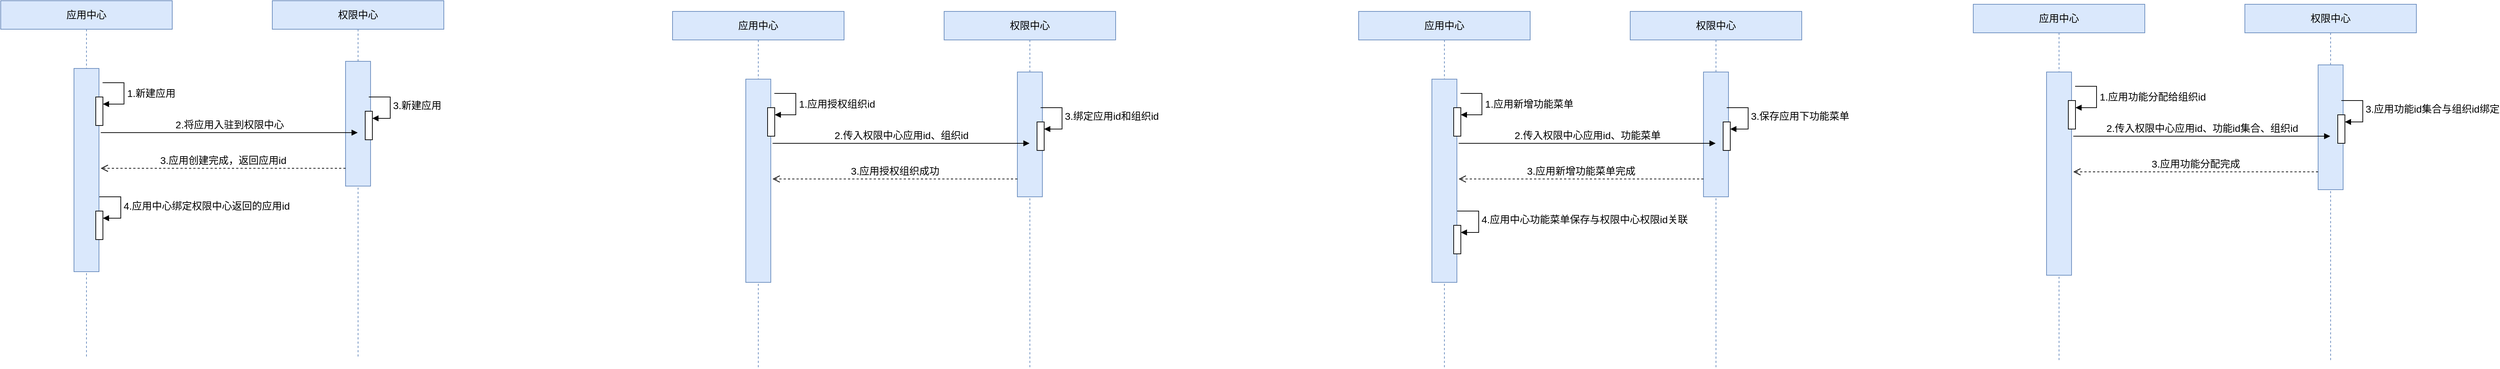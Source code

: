<mxfile version="21.1.1" type="github">
  <diagram name="第 1 页" id="cDu-nd81y8ZBENEwocHq">
    <mxGraphModel dx="1307" dy="838" grid="1" gridSize="10" guides="1" tooltips="1" connect="1" arrows="1" fold="1" page="1" pageScale="1" pageWidth="827" pageHeight="1169" math="0" shadow="0">
      <root>
        <mxCell id="0" />
        <mxCell id="1" parent="0" />
        <mxCell id="DfRIseQvaOyFvM4dR8Jv-5" value="应用中心" style="shape=umlLifeline;perimeter=lifelinePerimeter;whiteSpace=wrap;html=1;container=1;dropTarget=0;collapsible=0;recursiveResize=0;outlineConnect=0;portConstraint=eastwest;newEdgeStyle={&quot;edgeStyle&quot;:&quot;elbowEdgeStyle&quot;,&quot;elbow&quot;:&quot;vertical&quot;,&quot;curved&quot;:0,&quot;rounded&quot;:0};fillColor=#dae8fc;strokeColor=#6c8ebf;fontSize=14;" vertex="1" parent="1">
          <mxGeometry x="70" y="585" width="240" height="500" as="geometry" />
        </mxCell>
        <mxCell id="DfRIseQvaOyFvM4dR8Jv-6" value="" style="html=1;points=[];perimeter=orthogonalPerimeter;outlineConnect=0;targetShapes=umlLifeline;portConstraint=eastwest;newEdgeStyle={&quot;edgeStyle&quot;:&quot;elbowEdgeStyle&quot;,&quot;elbow&quot;:&quot;vertical&quot;,&quot;curved&quot;:0,&quot;rounded&quot;:0};fillColor=#dae8fc;strokeColor=#6c8ebf;fontSize=14;" vertex="1" parent="DfRIseQvaOyFvM4dR8Jv-5">
          <mxGeometry x="102.5" y="95" width="35" height="285" as="geometry" />
        </mxCell>
        <mxCell id="DfRIseQvaOyFvM4dR8Jv-19" value="" style="html=1;points=[];perimeter=orthogonalPerimeter;outlineConnect=0;targetShapes=umlLifeline;portConstraint=eastwest;newEdgeStyle={&quot;edgeStyle&quot;:&quot;elbowEdgeStyle&quot;,&quot;elbow&quot;:&quot;vertical&quot;,&quot;curved&quot;:0,&quot;rounded&quot;:0};fontSize=14;" vertex="1" parent="DfRIseQvaOyFvM4dR8Jv-5">
          <mxGeometry x="133" y="135" width="10" height="40" as="geometry" />
        </mxCell>
        <mxCell id="DfRIseQvaOyFvM4dR8Jv-20" value="1.新建应用" style="html=1;align=left;spacingLeft=2;endArrow=block;rounded=0;edgeStyle=orthogonalEdgeStyle;curved=0;rounded=0;fontSize=14;" edge="1" target="DfRIseQvaOyFvM4dR8Jv-19" parent="DfRIseQvaOyFvM4dR8Jv-5">
          <mxGeometry relative="1" as="geometry">
            <mxPoint x="142.5" y="115" as="sourcePoint" />
            <Array as="points">
              <mxPoint x="172.5" y="145" />
            </Array>
          </mxGeometry>
        </mxCell>
        <mxCell id="DfRIseQvaOyFvM4dR8Jv-21" value="" style="html=1;points=[];perimeter=orthogonalPerimeter;outlineConnect=0;targetShapes=umlLifeline;portConstraint=eastwest;newEdgeStyle={&quot;edgeStyle&quot;:&quot;elbowEdgeStyle&quot;,&quot;elbow&quot;:&quot;vertical&quot;,&quot;curved&quot;:0,&quot;rounded&quot;:0};fontSize=14;" vertex="1" parent="DfRIseQvaOyFvM4dR8Jv-5">
          <mxGeometry x="133" y="295" width="10" height="40" as="geometry" />
        </mxCell>
        <mxCell id="DfRIseQvaOyFvM4dR8Jv-22" value="4.应用中心绑定权限中心返回的应用id" style="html=1;align=left;spacingLeft=2;endArrow=block;rounded=0;edgeStyle=orthogonalEdgeStyle;curved=0;rounded=0;fontSize=14;" edge="1" target="DfRIseQvaOyFvM4dR8Jv-21" parent="DfRIseQvaOyFvM4dR8Jv-5">
          <mxGeometry x="0.012" relative="1" as="geometry">
            <mxPoint x="138" y="275" as="sourcePoint" />
            <Array as="points">
              <mxPoint x="168" y="305" />
            </Array>
            <mxPoint as="offset" />
          </mxGeometry>
        </mxCell>
        <mxCell id="DfRIseQvaOyFvM4dR8Jv-7" value="权限中心" style="shape=umlLifeline;perimeter=lifelinePerimeter;whiteSpace=wrap;html=1;container=1;dropTarget=0;collapsible=0;recursiveResize=0;outlineConnect=0;portConstraint=eastwest;newEdgeStyle={&quot;edgeStyle&quot;:&quot;elbowEdgeStyle&quot;,&quot;elbow&quot;:&quot;vertical&quot;,&quot;curved&quot;:0,&quot;rounded&quot;:0};fillColor=#dae8fc;strokeColor=#6c8ebf;fontSize=14;" vertex="1" parent="1">
          <mxGeometry x="450" y="585" width="240" height="500" as="geometry" />
        </mxCell>
        <mxCell id="DfRIseQvaOyFvM4dR8Jv-8" value="" style="html=1;points=[];perimeter=orthogonalPerimeter;outlineConnect=0;targetShapes=umlLifeline;portConstraint=eastwest;newEdgeStyle={&quot;edgeStyle&quot;:&quot;elbowEdgeStyle&quot;,&quot;elbow&quot;:&quot;vertical&quot;,&quot;curved&quot;:0,&quot;rounded&quot;:0};fillColor=#dae8fc;strokeColor=#6c8ebf;fontSize=14;" vertex="1" parent="DfRIseQvaOyFvM4dR8Jv-7">
          <mxGeometry x="102.5" y="85" width="35" height="175" as="geometry" />
        </mxCell>
        <mxCell id="DfRIseQvaOyFvM4dR8Jv-17" value="" style="html=1;points=[];perimeter=orthogonalPerimeter;outlineConnect=0;targetShapes=umlLifeline;portConstraint=eastwest;newEdgeStyle={&quot;edgeStyle&quot;:&quot;elbowEdgeStyle&quot;,&quot;elbow&quot;:&quot;vertical&quot;,&quot;curved&quot;:0,&quot;rounded&quot;:0};fontSize=14;" vertex="1" parent="DfRIseQvaOyFvM4dR8Jv-7">
          <mxGeometry x="130" y="155" width="10" height="40" as="geometry" />
        </mxCell>
        <mxCell id="DfRIseQvaOyFvM4dR8Jv-18" value="3.新建应用" style="html=1;align=left;spacingLeft=2;endArrow=block;rounded=0;edgeStyle=orthogonalEdgeStyle;curved=0;rounded=0;fontSize=14;" edge="1" target="DfRIseQvaOyFvM4dR8Jv-17" parent="DfRIseQvaOyFvM4dR8Jv-7">
          <mxGeometry x="-0.009" relative="1" as="geometry">
            <mxPoint x="135" y="135" as="sourcePoint" />
            <Array as="points">
              <mxPoint x="165" y="165" />
            </Array>
            <mxPoint as="offset" />
          </mxGeometry>
        </mxCell>
        <mxCell id="DfRIseQvaOyFvM4dR8Jv-12" value="2.将应用入驻到权限中心" style="html=1;verticalAlign=bottom;endArrow=block;edgeStyle=elbowEdgeStyle;elbow=vertical;curved=0;rounded=0;fontSize=14;" edge="1" parent="1" target="DfRIseQvaOyFvM4dR8Jv-7">
          <mxGeometry width="80" relative="1" as="geometry">
            <mxPoint x="210" y="770" as="sourcePoint" />
            <mxPoint x="290" y="770" as="targetPoint" />
          </mxGeometry>
        </mxCell>
        <mxCell id="DfRIseQvaOyFvM4dR8Jv-13" value="3.应用创建完成，返回应用id" style="html=1;verticalAlign=bottom;endArrow=open;dashed=1;endSize=8;edgeStyle=elbowEdgeStyle;elbow=vertical;curved=0;rounded=0;fontSize=14;" edge="1" parent="1" source="DfRIseQvaOyFvM4dR8Jv-8">
          <mxGeometry relative="1" as="geometry">
            <mxPoint x="290" y="820" as="sourcePoint" />
            <mxPoint x="210" y="820" as="targetPoint" />
          </mxGeometry>
        </mxCell>
        <mxCell id="DfRIseQvaOyFvM4dR8Jv-23" value="应用中心" style="shape=umlLifeline;perimeter=lifelinePerimeter;whiteSpace=wrap;html=1;container=1;dropTarget=0;collapsible=0;recursiveResize=0;outlineConnect=0;portConstraint=eastwest;newEdgeStyle={&quot;edgeStyle&quot;:&quot;elbowEdgeStyle&quot;,&quot;elbow&quot;:&quot;vertical&quot;,&quot;curved&quot;:0,&quot;rounded&quot;:0};fillColor=#dae8fc;strokeColor=#6c8ebf;fontSize=14;" vertex="1" parent="1">
          <mxGeometry x="1010" y="600" width="240" height="500" as="geometry" />
        </mxCell>
        <mxCell id="DfRIseQvaOyFvM4dR8Jv-24" value="" style="html=1;points=[];perimeter=orthogonalPerimeter;outlineConnect=0;targetShapes=umlLifeline;portConstraint=eastwest;newEdgeStyle={&quot;edgeStyle&quot;:&quot;elbowEdgeStyle&quot;,&quot;elbow&quot;:&quot;vertical&quot;,&quot;curved&quot;:0,&quot;rounded&quot;:0};fillColor=#dae8fc;strokeColor=#6c8ebf;fontSize=14;" vertex="1" parent="DfRIseQvaOyFvM4dR8Jv-23">
          <mxGeometry x="102.5" y="95" width="35" height="285" as="geometry" />
        </mxCell>
        <mxCell id="DfRIseQvaOyFvM4dR8Jv-25" value="" style="html=1;points=[];perimeter=orthogonalPerimeter;outlineConnect=0;targetShapes=umlLifeline;portConstraint=eastwest;newEdgeStyle={&quot;edgeStyle&quot;:&quot;elbowEdgeStyle&quot;,&quot;elbow&quot;:&quot;vertical&quot;,&quot;curved&quot;:0,&quot;rounded&quot;:0};fontSize=14;" vertex="1" parent="DfRIseQvaOyFvM4dR8Jv-23">
          <mxGeometry x="133" y="135" width="10" height="40" as="geometry" />
        </mxCell>
        <mxCell id="DfRIseQvaOyFvM4dR8Jv-26" value="1.应用授权组织id" style="html=1;align=left;spacingLeft=2;endArrow=block;rounded=0;edgeStyle=orthogonalEdgeStyle;curved=0;rounded=0;fontSize=14;" edge="1" parent="DfRIseQvaOyFvM4dR8Jv-23" target="DfRIseQvaOyFvM4dR8Jv-25">
          <mxGeometry x="-0.011" relative="1" as="geometry">
            <mxPoint x="142.5" y="115" as="sourcePoint" />
            <Array as="points">
              <mxPoint x="172.5" y="145" />
            </Array>
            <mxPoint as="offset" />
          </mxGeometry>
        </mxCell>
        <mxCell id="DfRIseQvaOyFvM4dR8Jv-29" value="权限中心" style="shape=umlLifeline;perimeter=lifelinePerimeter;whiteSpace=wrap;html=1;container=1;dropTarget=0;collapsible=0;recursiveResize=0;outlineConnect=0;portConstraint=eastwest;newEdgeStyle={&quot;edgeStyle&quot;:&quot;elbowEdgeStyle&quot;,&quot;elbow&quot;:&quot;vertical&quot;,&quot;curved&quot;:0,&quot;rounded&quot;:0};fillColor=#dae8fc;strokeColor=#6c8ebf;fontSize=14;" vertex="1" parent="1">
          <mxGeometry x="1390" y="600" width="240" height="500" as="geometry" />
        </mxCell>
        <mxCell id="DfRIseQvaOyFvM4dR8Jv-30" value="" style="html=1;points=[];perimeter=orthogonalPerimeter;outlineConnect=0;targetShapes=umlLifeline;portConstraint=eastwest;newEdgeStyle={&quot;edgeStyle&quot;:&quot;elbowEdgeStyle&quot;,&quot;elbow&quot;:&quot;vertical&quot;,&quot;curved&quot;:0,&quot;rounded&quot;:0};fillColor=#dae8fc;strokeColor=#6c8ebf;fontSize=14;" vertex="1" parent="DfRIseQvaOyFvM4dR8Jv-29">
          <mxGeometry x="102.5" y="85" width="35" height="175" as="geometry" />
        </mxCell>
        <mxCell id="DfRIseQvaOyFvM4dR8Jv-31" value="" style="html=1;points=[];perimeter=orthogonalPerimeter;outlineConnect=0;targetShapes=umlLifeline;portConstraint=eastwest;newEdgeStyle={&quot;edgeStyle&quot;:&quot;elbowEdgeStyle&quot;,&quot;elbow&quot;:&quot;vertical&quot;,&quot;curved&quot;:0,&quot;rounded&quot;:0};fontSize=14;" vertex="1" parent="DfRIseQvaOyFvM4dR8Jv-29">
          <mxGeometry x="130" y="155" width="10" height="40" as="geometry" />
        </mxCell>
        <mxCell id="DfRIseQvaOyFvM4dR8Jv-32" value="3.绑定应用id和组织id" style="html=1;align=left;spacingLeft=2;endArrow=block;rounded=0;edgeStyle=orthogonalEdgeStyle;curved=0;rounded=0;fontSize=14;" edge="1" parent="DfRIseQvaOyFvM4dR8Jv-29" target="DfRIseQvaOyFvM4dR8Jv-31">
          <mxGeometry x="-0.009" relative="1" as="geometry">
            <mxPoint x="135" y="135" as="sourcePoint" />
            <Array as="points">
              <mxPoint x="165" y="165" />
            </Array>
            <mxPoint as="offset" />
          </mxGeometry>
        </mxCell>
        <mxCell id="DfRIseQvaOyFvM4dR8Jv-33" value="2.传入权限中心应用id、组织id" style="html=1;verticalAlign=bottom;endArrow=block;edgeStyle=elbowEdgeStyle;elbow=vertical;curved=0;rounded=0;fontSize=14;" edge="1" parent="1" target="DfRIseQvaOyFvM4dR8Jv-29">
          <mxGeometry width="80" relative="1" as="geometry">
            <mxPoint x="1150" y="785" as="sourcePoint" />
            <mxPoint x="1230" y="785" as="targetPoint" />
          </mxGeometry>
        </mxCell>
        <mxCell id="DfRIseQvaOyFvM4dR8Jv-34" value="3.应用授权组织成功" style="html=1;verticalAlign=bottom;endArrow=open;dashed=1;endSize=8;edgeStyle=elbowEdgeStyle;elbow=vertical;curved=0;rounded=0;fontSize=14;" edge="1" parent="1" source="DfRIseQvaOyFvM4dR8Jv-30">
          <mxGeometry x="0.001" relative="1" as="geometry">
            <mxPoint x="1230" y="835" as="sourcePoint" />
            <mxPoint x="1150" y="835" as="targetPoint" />
            <mxPoint as="offset" />
          </mxGeometry>
        </mxCell>
        <mxCell id="DfRIseQvaOyFvM4dR8Jv-35" value="应用中心" style="shape=umlLifeline;perimeter=lifelinePerimeter;whiteSpace=wrap;html=1;container=1;dropTarget=0;collapsible=0;recursiveResize=0;outlineConnect=0;portConstraint=eastwest;newEdgeStyle={&quot;edgeStyle&quot;:&quot;elbowEdgeStyle&quot;,&quot;elbow&quot;:&quot;vertical&quot;,&quot;curved&quot;:0,&quot;rounded&quot;:0};fillColor=#dae8fc;strokeColor=#6c8ebf;fontSize=14;" vertex="1" parent="1">
          <mxGeometry x="1970" y="600" width="240" height="500" as="geometry" />
        </mxCell>
        <mxCell id="DfRIseQvaOyFvM4dR8Jv-36" value="" style="html=1;points=[];perimeter=orthogonalPerimeter;outlineConnect=0;targetShapes=umlLifeline;portConstraint=eastwest;newEdgeStyle={&quot;edgeStyle&quot;:&quot;elbowEdgeStyle&quot;,&quot;elbow&quot;:&quot;vertical&quot;,&quot;curved&quot;:0,&quot;rounded&quot;:0};fillColor=#dae8fc;strokeColor=#6c8ebf;fontSize=14;" vertex="1" parent="DfRIseQvaOyFvM4dR8Jv-35">
          <mxGeometry x="102.5" y="95" width="35" height="285" as="geometry" />
        </mxCell>
        <mxCell id="DfRIseQvaOyFvM4dR8Jv-37" value="" style="html=1;points=[];perimeter=orthogonalPerimeter;outlineConnect=0;targetShapes=umlLifeline;portConstraint=eastwest;newEdgeStyle={&quot;edgeStyle&quot;:&quot;elbowEdgeStyle&quot;,&quot;elbow&quot;:&quot;vertical&quot;,&quot;curved&quot;:0,&quot;rounded&quot;:0};fontSize=14;" vertex="1" parent="DfRIseQvaOyFvM4dR8Jv-35">
          <mxGeometry x="133" y="135" width="10" height="40" as="geometry" />
        </mxCell>
        <mxCell id="DfRIseQvaOyFvM4dR8Jv-38" value="1.应用新增功能菜单" style="html=1;align=left;spacingLeft=2;endArrow=block;rounded=0;edgeStyle=orthogonalEdgeStyle;curved=0;rounded=0;fontSize=14;" edge="1" parent="DfRIseQvaOyFvM4dR8Jv-35" target="DfRIseQvaOyFvM4dR8Jv-37">
          <mxGeometry relative="1" as="geometry">
            <mxPoint x="142.5" y="115" as="sourcePoint" />
            <Array as="points">
              <mxPoint x="172.5" y="145" />
            </Array>
          </mxGeometry>
        </mxCell>
        <mxCell id="DfRIseQvaOyFvM4dR8Jv-45" value="" style="html=1;points=[];perimeter=orthogonalPerimeter;outlineConnect=0;targetShapes=umlLifeline;portConstraint=eastwest;newEdgeStyle={&quot;edgeStyle&quot;:&quot;elbowEdgeStyle&quot;,&quot;elbow&quot;:&quot;vertical&quot;,&quot;curved&quot;:0,&quot;rounded&quot;:0};" vertex="1" parent="DfRIseQvaOyFvM4dR8Jv-35">
          <mxGeometry x="133" y="300" width="10" height="40" as="geometry" />
        </mxCell>
        <mxCell id="DfRIseQvaOyFvM4dR8Jv-46" value="&lt;font style=&quot;font-size: 14px;&quot;&gt;4.应用中心功能菜单保存与权限中心权限id关联&lt;/font&gt;" style="html=1;align=left;spacingLeft=2;endArrow=block;rounded=0;edgeStyle=orthogonalEdgeStyle;curved=0;rounded=0;" edge="1" target="DfRIseQvaOyFvM4dR8Jv-45" parent="DfRIseQvaOyFvM4dR8Jv-35">
          <mxGeometry x="-0.011" relative="1" as="geometry">
            <mxPoint x="138" y="280" as="sourcePoint" />
            <Array as="points">
              <mxPoint x="168" y="310" />
            </Array>
            <mxPoint as="offset" />
          </mxGeometry>
        </mxCell>
        <mxCell id="DfRIseQvaOyFvM4dR8Jv-39" value="权限中心" style="shape=umlLifeline;perimeter=lifelinePerimeter;whiteSpace=wrap;html=1;container=1;dropTarget=0;collapsible=0;recursiveResize=0;outlineConnect=0;portConstraint=eastwest;newEdgeStyle={&quot;edgeStyle&quot;:&quot;elbowEdgeStyle&quot;,&quot;elbow&quot;:&quot;vertical&quot;,&quot;curved&quot;:0,&quot;rounded&quot;:0};fillColor=#dae8fc;strokeColor=#6c8ebf;fontSize=14;" vertex="1" parent="1">
          <mxGeometry x="2350" y="600" width="240" height="500" as="geometry" />
        </mxCell>
        <mxCell id="DfRIseQvaOyFvM4dR8Jv-40" value="" style="html=1;points=[];perimeter=orthogonalPerimeter;outlineConnect=0;targetShapes=umlLifeline;portConstraint=eastwest;newEdgeStyle={&quot;edgeStyle&quot;:&quot;elbowEdgeStyle&quot;,&quot;elbow&quot;:&quot;vertical&quot;,&quot;curved&quot;:0,&quot;rounded&quot;:0};fillColor=#dae8fc;strokeColor=#6c8ebf;fontSize=14;" vertex="1" parent="DfRIseQvaOyFvM4dR8Jv-39">
          <mxGeometry x="102.5" y="85" width="35" height="175" as="geometry" />
        </mxCell>
        <mxCell id="DfRIseQvaOyFvM4dR8Jv-41" value="" style="html=1;points=[];perimeter=orthogonalPerimeter;outlineConnect=0;targetShapes=umlLifeline;portConstraint=eastwest;newEdgeStyle={&quot;edgeStyle&quot;:&quot;elbowEdgeStyle&quot;,&quot;elbow&quot;:&quot;vertical&quot;,&quot;curved&quot;:0,&quot;rounded&quot;:0};fontSize=14;" vertex="1" parent="DfRIseQvaOyFvM4dR8Jv-39">
          <mxGeometry x="130" y="155" width="10" height="40" as="geometry" />
        </mxCell>
        <mxCell id="DfRIseQvaOyFvM4dR8Jv-42" value="3.保存应用下功能菜单" style="html=1;align=left;spacingLeft=2;endArrow=block;rounded=0;edgeStyle=orthogonalEdgeStyle;curved=0;rounded=0;fontSize=14;" edge="1" parent="DfRIseQvaOyFvM4dR8Jv-39" target="DfRIseQvaOyFvM4dR8Jv-41">
          <mxGeometry x="-0.009" relative="1" as="geometry">
            <mxPoint x="135" y="135" as="sourcePoint" />
            <Array as="points">
              <mxPoint x="165" y="165" />
            </Array>
            <mxPoint as="offset" />
          </mxGeometry>
        </mxCell>
        <mxCell id="DfRIseQvaOyFvM4dR8Jv-43" value="2.传入权限中心应用id、功能菜单" style="html=1;verticalAlign=bottom;endArrow=block;edgeStyle=elbowEdgeStyle;elbow=vertical;curved=0;rounded=0;fontSize=14;" edge="1" parent="1" target="DfRIseQvaOyFvM4dR8Jv-39">
          <mxGeometry width="80" relative="1" as="geometry">
            <mxPoint x="2110" y="785" as="sourcePoint" />
            <mxPoint x="2190" y="785" as="targetPoint" />
          </mxGeometry>
        </mxCell>
        <mxCell id="DfRIseQvaOyFvM4dR8Jv-44" value="3.应用新增功能菜单完成" style="html=1;verticalAlign=bottom;endArrow=open;dashed=1;endSize=8;edgeStyle=elbowEdgeStyle;elbow=vertical;curved=0;rounded=0;fontSize=14;" edge="1" parent="1" source="DfRIseQvaOyFvM4dR8Jv-40">
          <mxGeometry x="0.001" relative="1" as="geometry">
            <mxPoint x="2190" y="835" as="sourcePoint" />
            <mxPoint x="2110" y="835" as="targetPoint" />
            <mxPoint as="offset" />
          </mxGeometry>
        </mxCell>
        <mxCell id="DfRIseQvaOyFvM4dR8Jv-47" value="应用中心" style="shape=umlLifeline;perimeter=lifelinePerimeter;whiteSpace=wrap;html=1;container=1;dropTarget=0;collapsible=0;recursiveResize=0;outlineConnect=0;portConstraint=eastwest;newEdgeStyle={&quot;edgeStyle&quot;:&quot;elbowEdgeStyle&quot;,&quot;elbow&quot;:&quot;vertical&quot;,&quot;curved&quot;:0,&quot;rounded&quot;:0};fillColor=#dae8fc;strokeColor=#6c8ebf;fontSize=14;" vertex="1" parent="1">
          <mxGeometry x="2830" y="590" width="240" height="500" as="geometry" />
        </mxCell>
        <mxCell id="DfRIseQvaOyFvM4dR8Jv-48" value="" style="html=1;points=[];perimeter=orthogonalPerimeter;outlineConnect=0;targetShapes=umlLifeline;portConstraint=eastwest;newEdgeStyle={&quot;edgeStyle&quot;:&quot;elbowEdgeStyle&quot;,&quot;elbow&quot;:&quot;vertical&quot;,&quot;curved&quot;:0,&quot;rounded&quot;:0};fillColor=#dae8fc;strokeColor=#6c8ebf;fontSize=14;" vertex="1" parent="DfRIseQvaOyFvM4dR8Jv-47">
          <mxGeometry x="102.5" y="95" width="35" height="285" as="geometry" />
        </mxCell>
        <mxCell id="DfRIseQvaOyFvM4dR8Jv-49" value="" style="html=1;points=[];perimeter=orthogonalPerimeter;outlineConnect=0;targetShapes=umlLifeline;portConstraint=eastwest;newEdgeStyle={&quot;edgeStyle&quot;:&quot;elbowEdgeStyle&quot;,&quot;elbow&quot;:&quot;vertical&quot;,&quot;curved&quot;:0,&quot;rounded&quot;:0};fontSize=14;" vertex="1" parent="DfRIseQvaOyFvM4dR8Jv-47">
          <mxGeometry x="133" y="135" width="10" height="40" as="geometry" />
        </mxCell>
        <mxCell id="DfRIseQvaOyFvM4dR8Jv-50" value="1.应用功能分配给组织id" style="html=1;align=left;spacingLeft=2;endArrow=block;rounded=0;edgeStyle=orthogonalEdgeStyle;curved=0;rounded=0;fontSize=14;" edge="1" parent="DfRIseQvaOyFvM4dR8Jv-47" target="DfRIseQvaOyFvM4dR8Jv-49">
          <mxGeometry relative="1" as="geometry">
            <mxPoint x="142.5" y="115" as="sourcePoint" />
            <Array as="points">
              <mxPoint x="172.5" y="145" />
            </Array>
          </mxGeometry>
        </mxCell>
        <mxCell id="DfRIseQvaOyFvM4dR8Jv-53" value="权限中心" style="shape=umlLifeline;perimeter=lifelinePerimeter;whiteSpace=wrap;html=1;container=1;dropTarget=0;collapsible=0;recursiveResize=0;outlineConnect=0;portConstraint=eastwest;newEdgeStyle={&quot;edgeStyle&quot;:&quot;elbowEdgeStyle&quot;,&quot;elbow&quot;:&quot;vertical&quot;,&quot;curved&quot;:0,&quot;rounded&quot;:0};fillColor=#dae8fc;strokeColor=#6c8ebf;fontSize=14;" vertex="1" parent="1">
          <mxGeometry x="3210" y="590" width="240" height="500" as="geometry" />
        </mxCell>
        <mxCell id="DfRIseQvaOyFvM4dR8Jv-54" value="" style="html=1;points=[];perimeter=orthogonalPerimeter;outlineConnect=0;targetShapes=umlLifeline;portConstraint=eastwest;newEdgeStyle={&quot;edgeStyle&quot;:&quot;elbowEdgeStyle&quot;,&quot;elbow&quot;:&quot;vertical&quot;,&quot;curved&quot;:0,&quot;rounded&quot;:0};fillColor=#dae8fc;strokeColor=#6c8ebf;fontSize=14;" vertex="1" parent="DfRIseQvaOyFvM4dR8Jv-53">
          <mxGeometry x="102.5" y="85" width="35" height="175" as="geometry" />
        </mxCell>
        <mxCell id="DfRIseQvaOyFvM4dR8Jv-55" value="" style="html=1;points=[];perimeter=orthogonalPerimeter;outlineConnect=0;targetShapes=umlLifeline;portConstraint=eastwest;newEdgeStyle={&quot;edgeStyle&quot;:&quot;elbowEdgeStyle&quot;,&quot;elbow&quot;:&quot;vertical&quot;,&quot;curved&quot;:0,&quot;rounded&quot;:0};fontSize=14;" vertex="1" parent="DfRIseQvaOyFvM4dR8Jv-53">
          <mxGeometry x="130" y="155" width="10" height="40" as="geometry" />
        </mxCell>
        <mxCell id="DfRIseQvaOyFvM4dR8Jv-56" value="3.应用功能id集合与组织id绑定" style="html=1;align=left;spacingLeft=2;endArrow=block;rounded=0;edgeStyle=orthogonalEdgeStyle;curved=0;rounded=0;fontSize=14;" edge="1" parent="DfRIseQvaOyFvM4dR8Jv-53" target="DfRIseQvaOyFvM4dR8Jv-55">
          <mxGeometry x="-0.009" relative="1" as="geometry">
            <mxPoint x="135" y="135" as="sourcePoint" />
            <Array as="points">
              <mxPoint x="165" y="165" />
            </Array>
            <mxPoint as="offset" />
          </mxGeometry>
        </mxCell>
        <mxCell id="DfRIseQvaOyFvM4dR8Jv-57" value="2.传入权限中心应用id、功能id集合、组织id" style="html=1;verticalAlign=bottom;endArrow=block;edgeStyle=elbowEdgeStyle;elbow=vertical;curved=0;rounded=0;fontSize=14;" edge="1" parent="1" target="DfRIseQvaOyFvM4dR8Jv-53">
          <mxGeometry width="80" relative="1" as="geometry">
            <mxPoint x="2970" y="775" as="sourcePoint" />
            <mxPoint x="3050" y="775" as="targetPoint" />
          </mxGeometry>
        </mxCell>
        <mxCell id="DfRIseQvaOyFvM4dR8Jv-58" value="3.应用功能分配完成" style="html=1;verticalAlign=bottom;endArrow=open;dashed=1;endSize=8;edgeStyle=elbowEdgeStyle;elbow=vertical;curved=0;rounded=0;fontSize=14;" edge="1" parent="1" source="DfRIseQvaOyFvM4dR8Jv-54">
          <mxGeometry x="0.001" relative="1" as="geometry">
            <mxPoint x="3050" y="825" as="sourcePoint" />
            <mxPoint x="2970" y="825" as="targetPoint" />
            <mxPoint as="offset" />
          </mxGeometry>
        </mxCell>
      </root>
    </mxGraphModel>
  </diagram>
</mxfile>
